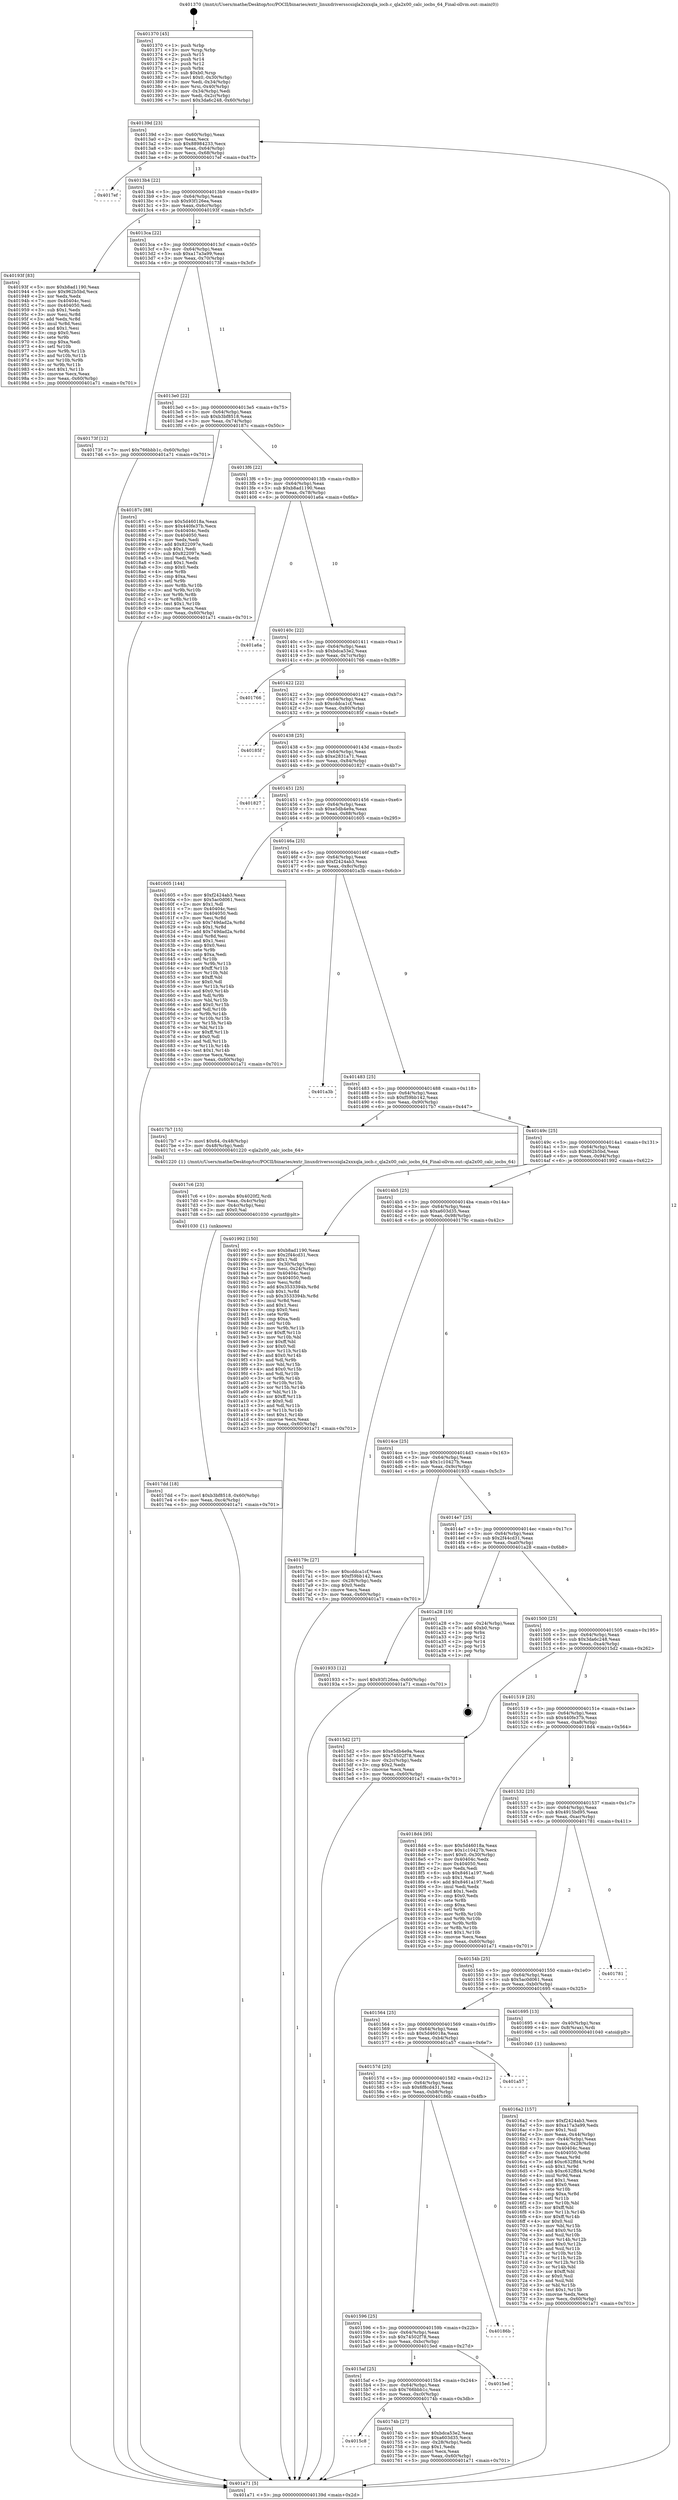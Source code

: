 digraph "0x401370" {
  label = "0x401370 (/mnt/c/Users/mathe/Desktop/tcc/POCII/binaries/extr_linuxdriversscsiqla2xxxqla_iocb.c_qla2x00_calc_iocbs_64_Final-ollvm.out::main(0))"
  labelloc = "t"
  node[shape=record]

  Entry [label="",width=0.3,height=0.3,shape=circle,fillcolor=black,style=filled]
  "0x40139d" [label="{
     0x40139d [23]\l
     | [instrs]\l
     &nbsp;&nbsp;0x40139d \<+3\>: mov -0x60(%rbp),%eax\l
     &nbsp;&nbsp;0x4013a0 \<+2\>: mov %eax,%ecx\l
     &nbsp;&nbsp;0x4013a2 \<+6\>: sub $0x88984233,%ecx\l
     &nbsp;&nbsp;0x4013a8 \<+3\>: mov %eax,-0x64(%rbp)\l
     &nbsp;&nbsp;0x4013ab \<+3\>: mov %ecx,-0x68(%rbp)\l
     &nbsp;&nbsp;0x4013ae \<+6\>: je 00000000004017ef \<main+0x47f\>\l
  }"]
  "0x4017ef" [label="{
     0x4017ef\l
  }", style=dashed]
  "0x4013b4" [label="{
     0x4013b4 [22]\l
     | [instrs]\l
     &nbsp;&nbsp;0x4013b4 \<+5\>: jmp 00000000004013b9 \<main+0x49\>\l
     &nbsp;&nbsp;0x4013b9 \<+3\>: mov -0x64(%rbp),%eax\l
     &nbsp;&nbsp;0x4013bc \<+5\>: sub $0x93f126ea,%eax\l
     &nbsp;&nbsp;0x4013c1 \<+3\>: mov %eax,-0x6c(%rbp)\l
     &nbsp;&nbsp;0x4013c4 \<+6\>: je 000000000040193f \<main+0x5cf\>\l
  }"]
  Exit [label="",width=0.3,height=0.3,shape=circle,fillcolor=black,style=filled,peripheries=2]
  "0x40193f" [label="{
     0x40193f [83]\l
     | [instrs]\l
     &nbsp;&nbsp;0x40193f \<+5\>: mov $0xb8ad1190,%eax\l
     &nbsp;&nbsp;0x401944 \<+5\>: mov $0x962b5bd,%ecx\l
     &nbsp;&nbsp;0x401949 \<+2\>: xor %edx,%edx\l
     &nbsp;&nbsp;0x40194b \<+7\>: mov 0x40404c,%esi\l
     &nbsp;&nbsp;0x401952 \<+7\>: mov 0x404050,%edi\l
     &nbsp;&nbsp;0x401959 \<+3\>: sub $0x1,%edx\l
     &nbsp;&nbsp;0x40195c \<+3\>: mov %esi,%r8d\l
     &nbsp;&nbsp;0x40195f \<+3\>: add %edx,%r8d\l
     &nbsp;&nbsp;0x401962 \<+4\>: imul %r8d,%esi\l
     &nbsp;&nbsp;0x401966 \<+3\>: and $0x1,%esi\l
     &nbsp;&nbsp;0x401969 \<+3\>: cmp $0x0,%esi\l
     &nbsp;&nbsp;0x40196c \<+4\>: sete %r9b\l
     &nbsp;&nbsp;0x401970 \<+3\>: cmp $0xa,%edi\l
     &nbsp;&nbsp;0x401973 \<+4\>: setl %r10b\l
     &nbsp;&nbsp;0x401977 \<+3\>: mov %r9b,%r11b\l
     &nbsp;&nbsp;0x40197a \<+3\>: and %r10b,%r11b\l
     &nbsp;&nbsp;0x40197d \<+3\>: xor %r10b,%r9b\l
     &nbsp;&nbsp;0x401980 \<+3\>: or %r9b,%r11b\l
     &nbsp;&nbsp;0x401983 \<+4\>: test $0x1,%r11b\l
     &nbsp;&nbsp;0x401987 \<+3\>: cmovne %ecx,%eax\l
     &nbsp;&nbsp;0x40198a \<+3\>: mov %eax,-0x60(%rbp)\l
     &nbsp;&nbsp;0x40198d \<+5\>: jmp 0000000000401a71 \<main+0x701\>\l
  }"]
  "0x4013ca" [label="{
     0x4013ca [22]\l
     | [instrs]\l
     &nbsp;&nbsp;0x4013ca \<+5\>: jmp 00000000004013cf \<main+0x5f\>\l
     &nbsp;&nbsp;0x4013cf \<+3\>: mov -0x64(%rbp),%eax\l
     &nbsp;&nbsp;0x4013d2 \<+5\>: sub $0xa17a3a99,%eax\l
     &nbsp;&nbsp;0x4013d7 \<+3\>: mov %eax,-0x70(%rbp)\l
     &nbsp;&nbsp;0x4013da \<+6\>: je 000000000040173f \<main+0x3cf\>\l
  }"]
  "0x4017dd" [label="{
     0x4017dd [18]\l
     | [instrs]\l
     &nbsp;&nbsp;0x4017dd \<+7\>: movl $0xb3bf8518,-0x60(%rbp)\l
     &nbsp;&nbsp;0x4017e4 \<+6\>: mov %eax,-0xc4(%rbp)\l
     &nbsp;&nbsp;0x4017ea \<+5\>: jmp 0000000000401a71 \<main+0x701\>\l
  }"]
  "0x40173f" [label="{
     0x40173f [12]\l
     | [instrs]\l
     &nbsp;&nbsp;0x40173f \<+7\>: movl $0x766bbb1c,-0x60(%rbp)\l
     &nbsp;&nbsp;0x401746 \<+5\>: jmp 0000000000401a71 \<main+0x701\>\l
  }"]
  "0x4013e0" [label="{
     0x4013e0 [22]\l
     | [instrs]\l
     &nbsp;&nbsp;0x4013e0 \<+5\>: jmp 00000000004013e5 \<main+0x75\>\l
     &nbsp;&nbsp;0x4013e5 \<+3\>: mov -0x64(%rbp),%eax\l
     &nbsp;&nbsp;0x4013e8 \<+5\>: sub $0xb3bf8518,%eax\l
     &nbsp;&nbsp;0x4013ed \<+3\>: mov %eax,-0x74(%rbp)\l
     &nbsp;&nbsp;0x4013f0 \<+6\>: je 000000000040187c \<main+0x50c\>\l
  }"]
  "0x4017c6" [label="{
     0x4017c6 [23]\l
     | [instrs]\l
     &nbsp;&nbsp;0x4017c6 \<+10\>: movabs $0x4020f2,%rdi\l
     &nbsp;&nbsp;0x4017d0 \<+3\>: mov %eax,-0x4c(%rbp)\l
     &nbsp;&nbsp;0x4017d3 \<+3\>: mov -0x4c(%rbp),%esi\l
     &nbsp;&nbsp;0x4017d6 \<+2\>: mov $0x0,%al\l
     &nbsp;&nbsp;0x4017d8 \<+5\>: call 0000000000401030 \<printf@plt\>\l
     | [calls]\l
     &nbsp;&nbsp;0x401030 \{1\} (unknown)\l
  }"]
  "0x40187c" [label="{
     0x40187c [88]\l
     | [instrs]\l
     &nbsp;&nbsp;0x40187c \<+5\>: mov $0x5d46018a,%eax\l
     &nbsp;&nbsp;0x401881 \<+5\>: mov $0x440fe37b,%ecx\l
     &nbsp;&nbsp;0x401886 \<+7\>: mov 0x40404c,%edx\l
     &nbsp;&nbsp;0x40188d \<+7\>: mov 0x404050,%esi\l
     &nbsp;&nbsp;0x401894 \<+2\>: mov %edx,%edi\l
     &nbsp;&nbsp;0x401896 \<+6\>: add $0x822097e,%edi\l
     &nbsp;&nbsp;0x40189c \<+3\>: sub $0x1,%edi\l
     &nbsp;&nbsp;0x40189f \<+6\>: sub $0x822097e,%edi\l
     &nbsp;&nbsp;0x4018a5 \<+3\>: imul %edi,%edx\l
     &nbsp;&nbsp;0x4018a8 \<+3\>: and $0x1,%edx\l
     &nbsp;&nbsp;0x4018ab \<+3\>: cmp $0x0,%edx\l
     &nbsp;&nbsp;0x4018ae \<+4\>: sete %r8b\l
     &nbsp;&nbsp;0x4018b2 \<+3\>: cmp $0xa,%esi\l
     &nbsp;&nbsp;0x4018b5 \<+4\>: setl %r9b\l
     &nbsp;&nbsp;0x4018b9 \<+3\>: mov %r8b,%r10b\l
     &nbsp;&nbsp;0x4018bc \<+3\>: and %r9b,%r10b\l
     &nbsp;&nbsp;0x4018bf \<+3\>: xor %r9b,%r8b\l
     &nbsp;&nbsp;0x4018c2 \<+3\>: or %r8b,%r10b\l
     &nbsp;&nbsp;0x4018c5 \<+4\>: test $0x1,%r10b\l
     &nbsp;&nbsp;0x4018c9 \<+3\>: cmovne %ecx,%eax\l
     &nbsp;&nbsp;0x4018cc \<+3\>: mov %eax,-0x60(%rbp)\l
     &nbsp;&nbsp;0x4018cf \<+5\>: jmp 0000000000401a71 \<main+0x701\>\l
  }"]
  "0x4013f6" [label="{
     0x4013f6 [22]\l
     | [instrs]\l
     &nbsp;&nbsp;0x4013f6 \<+5\>: jmp 00000000004013fb \<main+0x8b\>\l
     &nbsp;&nbsp;0x4013fb \<+3\>: mov -0x64(%rbp),%eax\l
     &nbsp;&nbsp;0x4013fe \<+5\>: sub $0xb8ad1190,%eax\l
     &nbsp;&nbsp;0x401403 \<+3\>: mov %eax,-0x78(%rbp)\l
     &nbsp;&nbsp;0x401406 \<+6\>: je 0000000000401a6a \<main+0x6fa\>\l
  }"]
  "0x4015c8" [label="{
     0x4015c8\l
  }", style=dashed]
  "0x401a6a" [label="{
     0x401a6a\l
  }", style=dashed]
  "0x40140c" [label="{
     0x40140c [22]\l
     | [instrs]\l
     &nbsp;&nbsp;0x40140c \<+5\>: jmp 0000000000401411 \<main+0xa1\>\l
     &nbsp;&nbsp;0x401411 \<+3\>: mov -0x64(%rbp),%eax\l
     &nbsp;&nbsp;0x401414 \<+5\>: sub $0xbdca53e2,%eax\l
     &nbsp;&nbsp;0x401419 \<+3\>: mov %eax,-0x7c(%rbp)\l
     &nbsp;&nbsp;0x40141c \<+6\>: je 0000000000401766 \<main+0x3f6\>\l
  }"]
  "0x40174b" [label="{
     0x40174b [27]\l
     | [instrs]\l
     &nbsp;&nbsp;0x40174b \<+5\>: mov $0xbdca53e2,%eax\l
     &nbsp;&nbsp;0x401750 \<+5\>: mov $0xa603d35,%ecx\l
     &nbsp;&nbsp;0x401755 \<+3\>: mov -0x28(%rbp),%edx\l
     &nbsp;&nbsp;0x401758 \<+3\>: cmp $0x1,%edx\l
     &nbsp;&nbsp;0x40175b \<+3\>: cmovl %ecx,%eax\l
     &nbsp;&nbsp;0x40175e \<+3\>: mov %eax,-0x60(%rbp)\l
     &nbsp;&nbsp;0x401761 \<+5\>: jmp 0000000000401a71 \<main+0x701\>\l
  }"]
  "0x401766" [label="{
     0x401766\l
  }", style=dashed]
  "0x401422" [label="{
     0x401422 [22]\l
     | [instrs]\l
     &nbsp;&nbsp;0x401422 \<+5\>: jmp 0000000000401427 \<main+0xb7\>\l
     &nbsp;&nbsp;0x401427 \<+3\>: mov -0x64(%rbp),%eax\l
     &nbsp;&nbsp;0x40142a \<+5\>: sub $0xcddca1cf,%eax\l
     &nbsp;&nbsp;0x40142f \<+3\>: mov %eax,-0x80(%rbp)\l
     &nbsp;&nbsp;0x401432 \<+6\>: je 000000000040185f \<main+0x4ef\>\l
  }"]
  "0x4015af" [label="{
     0x4015af [25]\l
     | [instrs]\l
     &nbsp;&nbsp;0x4015af \<+5\>: jmp 00000000004015b4 \<main+0x244\>\l
     &nbsp;&nbsp;0x4015b4 \<+3\>: mov -0x64(%rbp),%eax\l
     &nbsp;&nbsp;0x4015b7 \<+5\>: sub $0x766bbb1c,%eax\l
     &nbsp;&nbsp;0x4015bc \<+6\>: mov %eax,-0xc0(%rbp)\l
     &nbsp;&nbsp;0x4015c2 \<+6\>: je 000000000040174b \<main+0x3db\>\l
  }"]
  "0x40185f" [label="{
     0x40185f\l
  }", style=dashed]
  "0x401438" [label="{
     0x401438 [25]\l
     | [instrs]\l
     &nbsp;&nbsp;0x401438 \<+5\>: jmp 000000000040143d \<main+0xcd\>\l
     &nbsp;&nbsp;0x40143d \<+3\>: mov -0x64(%rbp),%eax\l
     &nbsp;&nbsp;0x401440 \<+5\>: sub $0xe2831a71,%eax\l
     &nbsp;&nbsp;0x401445 \<+6\>: mov %eax,-0x84(%rbp)\l
     &nbsp;&nbsp;0x40144b \<+6\>: je 0000000000401827 \<main+0x4b7\>\l
  }"]
  "0x4015ed" [label="{
     0x4015ed\l
  }", style=dashed]
  "0x401827" [label="{
     0x401827\l
  }", style=dashed]
  "0x401451" [label="{
     0x401451 [25]\l
     | [instrs]\l
     &nbsp;&nbsp;0x401451 \<+5\>: jmp 0000000000401456 \<main+0xe6\>\l
     &nbsp;&nbsp;0x401456 \<+3\>: mov -0x64(%rbp),%eax\l
     &nbsp;&nbsp;0x401459 \<+5\>: sub $0xe5db4e9a,%eax\l
     &nbsp;&nbsp;0x40145e \<+6\>: mov %eax,-0x88(%rbp)\l
     &nbsp;&nbsp;0x401464 \<+6\>: je 0000000000401605 \<main+0x295\>\l
  }"]
  "0x401596" [label="{
     0x401596 [25]\l
     | [instrs]\l
     &nbsp;&nbsp;0x401596 \<+5\>: jmp 000000000040159b \<main+0x22b\>\l
     &nbsp;&nbsp;0x40159b \<+3\>: mov -0x64(%rbp),%eax\l
     &nbsp;&nbsp;0x40159e \<+5\>: sub $0x74502f78,%eax\l
     &nbsp;&nbsp;0x4015a3 \<+6\>: mov %eax,-0xbc(%rbp)\l
     &nbsp;&nbsp;0x4015a9 \<+6\>: je 00000000004015ed \<main+0x27d\>\l
  }"]
  "0x401605" [label="{
     0x401605 [144]\l
     | [instrs]\l
     &nbsp;&nbsp;0x401605 \<+5\>: mov $0xf2424ab3,%eax\l
     &nbsp;&nbsp;0x40160a \<+5\>: mov $0x5ac0d061,%ecx\l
     &nbsp;&nbsp;0x40160f \<+2\>: mov $0x1,%dl\l
     &nbsp;&nbsp;0x401611 \<+7\>: mov 0x40404c,%esi\l
     &nbsp;&nbsp;0x401618 \<+7\>: mov 0x404050,%edi\l
     &nbsp;&nbsp;0x40161f \<+3\>: mov %esi,%r8d\l
     &nbsp;&nbsp;0x401622 \<+7\>: sub $0x749dad2a,%r8d\l
     &nbsp;&nbsp;0x401629 \<+4\>: sub $0x1,%r8d\l
     &nbsp;&nbsp;0x40162d \<+7\>: add $0x749dad2a,%r8d\l
     &nbsp;&nbsp;0x401634 \<+4\>: imul %r8d,%esi\l
     &nbsp;&nbsp;0x401638 \<+3\>: and $0x1,%esi\l
     &nbsp;&nbsp;0x40163b \<+3\>: cmp $0x0,%esi\l
     &nbsp;&nbsp;0x40163e \<+4\>: sete %r9b\l
     &nbsp;&nbsp;0x401642 \<+3\>: cmp $0xa,%edi\l
     &nbsp;&nbsp;0x401645 \<+4\>: setl %r10b\l
     &nbsp;&nbsp;0x401649 \<+3\>: mov %r9b,%r11b\l
     &nbsp;&nbsp;0x40164c \<+4\>: xor $0xff,%r11b\l
     &nbsp;&nbsp;0x401650 \<+3\>: mov %r10b,%bl\l
     &nbsp;&nbsp;0x401653 \<+3\>: xor $0xff,%bl\l
     &nbsp;&nbsp;0x401656 \<+3\>: xor $0x0,%dl\l
     &nbsp;&nbsp;0x401659 \<+3\>: mov %r11b,%r14b\l
     &nbsp;&nbsp;0x40165c \<+4\>: and $0x0,%r14b\l
     &nbsp;&nbsp;0x401660 \<+3\>: and %dl,%r9b\l
     &nbsp;&nbsp;0x401663 \<+3\>: mov %bl,%r15b\l
     &nbsp;&nbsp;0x401666 \<+4\>: and $0x0,%r15b\l
     &nbsp;&nbsp;0x40166a \<+3\>: and %dl,%r10b\l
     &nbsp;&nbsp;0x40166d \<+3\>: or %r9b,%r14b\l
     &nbsp;&nbsp;0x401670 \<+3\>: or %r10b,%r15b\l
     &nbsp;&nbsp;0x401673 \<+3\>: xor %r15b,%r14b\l
     &nbsp;&nbsp;0x401676 \<+3\>: or %bl,%r11b\l
     &nbsp;&nbsp;0x401679 \<+4\>: xor $0xff,%r11b\l
     &nbsp;&nbsp;0x40167d \<+3\>: or $0x0,%dl\l
     &nbsp;&nbsp;0x401680 \<+3\>: and %dl,%r11b\l
     &nbsp;&nbsp;0x401683 \<+3\>: or %r11b,%r14b\l
     &nbsp;&nbsp;0x401686 \<+4\>: test $0x1,%r14b\l
     &nbsp;&nbsp;0x40168a \<+3\>: cmovne %ecx,%eax\l
     &nbsp;&nbsp;0x40168d \<+3\>: mov %eax,-0x60(%rbp)\l
     &nbsp;&nbsp;0x401690 \<+5\>: jmp 0000000000401a71 \<main+0x701\>\l
  }"]
  "0x40146a" [label="{
     0x40146a [25]\l
     | [instrs]\l
     &nbsp;&nbsp;0x40146a \<+5\>: jmp 000000000040146f \<main+0xff\>\l
     &nbsp;&nbsp;0x40146f \<+3\>: mov -0x64(%rbp),%eax\l
     &nbsp;&nbsp;0x401472 \<+5\>: sub $0xf2424ab3,%eax\l
     &nbsp;&nbsp;0x401477 \<+6\>: mov %eax,-0x8c(%rbp)\l
     &nbsp;&nbsp;0x40147d \<+6\>: je 0000000000401a3b \<main+0x6cb\>\l
  }"]
  "0x40186b" [label="{
     0x40186b\l
  }", style=dashed]
  "0x401a3b" [label="{
     0x401a3b\l
  }", style=dashed]
  "0x401483" [label="{
     0x401483 [25]\l
     | [instrs]\l
     &nbsp;&nbsp;0x401483 \<+5\>: jmp 0000000000401488 \<main+0x118\>\l
     &nbsp;&nbsp;0x401488 \<+3\>: mov -0x64(%rbp),%eax\l
     &nbsp;&nbsp;0x40148b \<+5\>: sub $0xf59bb142,%eax\l
     &nbsp;&nbsp;0x401490 \<+6\>: mov %eax,-0x90(%rbp)\l
     &nbsp;&nbsp;0x401496 \<+6\>: je 00000000004017b7 \<main+0x447\>\l
  }"]
  "0x40157d" [label="{
     0x40157d [25]\l
     | [instrs]\l
     &nbsp;&nbsp;0x40157d \<+5\>: jmp 0000000000401582 \<main+0x212\>\l
     &nbsp;&nbsp;0x401582 \<+3\>: mov -0x64(%rbp),%eax\l
     &nbsp;&nbsp;0x401585 \<+5\>: sub $0x6f8cd431,%eax\l
     &nbsp;&nbsp;0x40158a \<+6\>: mov %eax,-0xb8(%rbp)\l
     &nbsp;&nbsp;0x401590 \<+6\>: je 000000000040186b \<main+0x4fb\>\l
  }"]
  "0x4017b7" [label="{
     0x4017b7 [15]\l
     | [instrs]\l
     &nbsp;&nbsp;0x4017b7 \<+7\>: movl $0x64,-0x48(%rbp)\l
     &nbsp;&nbsp;0x4017be \<+3\>: mov -0x48(%rbp),%edi\l
     &nbsp;&nbsp;0x4017c1 \<+5\>: call 0000000000401220 \<qla2x00_calc_iocbs_64\>\l
     | [calls]\l
     &nbsp;&nbsp;0x401220 \{1\} (/mnt/c/Users/mathe/Desktop/tcc/POCII/binaries/extr_linuxdriversscsiqla2xxxqla_iocb.c_qla2x00_calc_iocbs_64_Final-ollvm.out::qla2x00_calc_iocbs_64)\l
  }"]
  "0x40149c" [label="{
     0x40149c [25]\l
     | [instrs]\l
     &nbsp;&nbsp;0x40149c \<+5\>: jmp 00000000004014a1 \<main+0x131\>\l
     &nbsp;&nbsp;0x4014a1 \<+3\>: mov -0x64(%rbp),%eax\l
     &nbsp;&nbsp;0x4014a4 \<+5\>: sub $0x962b5bd,%eax\l
     &nbsp;&nbsp;0x4014a9 \<+6\>: mov %eax,-0x94(%rbp)\l
     &nbsp;&nbsp;0x4014af \<+6\>: je 0000000000401992 \<main+0x622\>\l
  }"]
  "0x401a57" [label="{
     0x401a57\l
  }", style=dashed]
  "0x401992" [label="{
     0x401992 [150]\l
     | [instrs]\l
     &nbsp;&nbsp;0x401992 \<+5\>: mov $0xb8ad1190,%eax\l
     &nbsp;&nbsp;0x401997 \<+5\>: mov $0x2f44cd31,%ecx\l
     &nbsp;&nbsp;0x40199c \<+2\>: mov $0x1,%dl\l
     &nbsp;&nbsp;0x40199e \<+3\>: mov -0x30(%rbp),%esi\l
     &nbsp;&nbsp;0x4019a1 \<+3\>: mov %esi,-0x24(%rbp)\l
     &nbsp;&nbsp;0x4019a4 \<+7\>: mov 0x40404c,%esi\l
     &nbsp;&nbsp;0x4019ab \<+7\>: mov 0x404050,%edi\l
     &nbsp;&nbsp;0x4019b2 \<+3\>: mov %esi,%r8d\l
     &nbsp;&nbsp;0x4019b5 \<+7\>: add $0x3533394b,%r8d\l
     &nbsp;&nbsp;0x4019bc \<+4\>: sub $0x1,%r8d\l
     &nbsp;&nbsp;0x4019c0 \<+7\>: sub $0x3533394b,%r8d\l
     &nbsp;&nbsp;0x4019c7 \<+4\>: imul %r8d,%esi\l
     &nbsp;&nbsp;0x4019cb \<+3\>: and $0x1,%esi\l
     &nbsp;&nbsp;0x4019ce \<+3\>: cmp $0x0,%esi\l
     &nbsp;&nbsp;0x4019d1 \<+4\>: sete %r9b\l
     &nbsp;&nbsp;0x4019d5 \<+3\>: cmp $0xa,%edi\l
     &nbsp;&nbsp;0x4019d8 \<+4\>: setl %r10b\l
     &nbsp;&nbsp;0x4019dc \<+3\>: mov %r9b,%r11b\l
     &nbsp;&nbsp;0x4019df \<+4\>: xor $0xff,%r11b\l
     &nbsp;&nbsp;0x4019e3 \<+3\>: mov %r10b,%bl\l
     &nbsp;&nbsp;0x4019e6 \<+3\>: xor $0xff,%bl\l
     &nbsp;&nbsp;0x4019e9 \<+3\>: xor $0x0,%dl\l
     &nbsp;&nbsp;0x4019ec \<+3\>: mov %r11b,%r14b\l
     &nbsp;&nbsp;0x4019ef \<+4\>: and $0x0,%r14b\l
     &nbsp;&nbsp;0x4019f3 \<+3\>: and %dl,%r9b\l
     &nbsp;&nbsp;0x4019f6 \<+3\>: mov %bl,%r15b\l
     &nbsp;&nbsp;0x4019f9 \<+4\>: and $0x0,%r15b\l
     &nbsp;&nbsp;0x4019fd \<+3\>: and %dl,%r10b\l
     &nbsp;&nbsp;0x401a00 \<+3\>: or %r9b,%r14b\l
     &nbsp;&nbsp;0x401a03 \<+3\>: or %r10b,%r15b\l
     &nbsp;&nbsp;0x401a06 \<+3\>: xor %r15b,%r14b\l
     &nbsp;&nbsp;0x401a09 \<+3\>: or %bl,%r11b\l
     &nbsp;&nbsp;0x401a0c \<+4\>: xor $0xff,%r11b\l
     &nbsp;&nbsp;0x401a10 \<+3\>: or $0x0,%dl\l
     &nbsp;&nbsp;0x401a13 \<+3\>: and %dl,%r11b\l
     &nbsp;&nbsp;0x401a16 \<+3\>: or %r11b,%r14b\l
     &nbsp;&nbsp;0x401a19 \<+4\>: test $0x1,%r14b\l
     &nbsp;&nbsp;0x401a1d \<+3\>: cmovne %ecx,%eax\l
     &nbsp;&nbsp;0x401a20 \<+3\>: mov %eax,-0x60(%rbp)\l
     &nbsp;&nbsp;0x401a23 \<+5\>: jmp 0000000000401a71 \<main+0x701\>\l
  }"]
  "0x4014b5" [label="{
     0x4014b5 [25]\l
     | [instrs]\l
     &nbsp;&nbsp;0x4014b5 \<+5\>: jmp 00000000004014ba \<main+0x14a\>\l
     &nbsp;&nbsp;0x4014ba \<+3\>: mov -0x64(%rbp),%eax\l
     &nbsp;&nbsp;0x4014bd \<+5\>: sub $0xa603d35,%eax\l
     &nbsp;&nbsp;0x4014c2 \<+6\>: mov %eax,-0x98(%rbp)\l
     &nbsp;&nbsp;0x4014c8 \<+6\>: je 000000000040179c \<main+0x42c\>\l
  }"]
  "0x4016a2" [label="{
     0x4016a2 [157]\l
     | [instrs]\l
     &nbsp;&nbsp;0x4016a2 \<+5\>: mov $0xf2424ab3,%ecx\l
     &nbsp;&nbsp;0x4016a7 \<+5\>: mov $0xa17a3a99,%edx\l
     &nbsp;&nbsp;0x4016ac \<+3\>: mov $0x1,%sil\l
     &nbsp;&nbsp;0x4016af \<+3\>: mov %eax,-0x44(%rbp)\l
     &nbsp;&nbsp;0x4016b2 \<+3\>: mov -0x44(%rbp),%eax\l
     &nbsp;&nbsp;0x4016b5 \<+3\>: mov %eax,-0x28(%rbp)\l
     &nbsp;&nbsp;0x4016b8 \<+7\>: mov 0x40404c,%eax\l
     &nbsp;&nbsp;0x4016bf \<+8\>: mov 0x404050,%r8d\l
     &nbsp;&nbsp;0x4016c7 \<+3\>: mov %eax,%r9d\l
     &nbsp;&nbsp;0x4016ca \<+7\>: add $0xc632ffd4,%r9d\l
     &nbsp;&nbsp;0x4016d1 \<+4\>: sub $0x1,%r9d\l
     &nbsp;&nbsp;0x4016d5 \<+7\>: sub $0xc632ffd4,%r9d\l
     &nbsp;&nbsp;0x4016dc \<+4\>: imul %r9d,%eax\l
     &nbsp;&nbsp;0x4016e0 \<+3\>: and $0x1,%eax\l
     &nbsp;&nbsp;0x4016e3 \<+3\>: cmp $0x0,%eax\l
     &nbsp;&nbsp;0x4016e6 \<+4\>: sete %r10b\l
     &nbsp;&nbsp;0x4016ea \<+4\>: cmp $0xa,%r8d\l
     &nbsp;&nbsp;0x4016ee \<+4\>: setl %r11b\l
     &nbsp;&nbsp;0x4016f2 \<+3\>: mov %r10b,%bl\l
     &nbsp;&nbsp;0x4016f5 \<+3\>: xor $0xff,%bl\l
     &nbsp;&nbsp;0x4016f8 \<+3\>: mov %r11b,%r14b\l
     &nbsp;&nbsp;0x4016fb \<+4\>: xor $0xff,%r14b\l
     &nbsp;&nbsp;0x4016ff \<+4\>: xor $0x0,%sil\l
     &nbsp;&nbsp;0x401703 \<+3\>: mov %bl,%r15b\l
     &nbsp;&nbsp;0x401706 \<+4\>: and $0x0,%r15b\l
     &nbsp;&nbsp;0x40170a \<+3\>: and %sil,%r10b\l
     &nbsp;&nbsp;0x40170d \<+3\>: mov %r14b,%r12b\l
     &nbsp;&nbsp;0x401710 \<+4\>: and $0x0,%r12b\l
     &nbsp;&nbsp;0x401714 \<+3\>: and %sil,%r11b\l
     &nbsp;&nbsp;0x401717 \<+3\>: or %r10b,%r15b\l
     &nbsp;&nbsp;0x40171a \<+3\>: or %r11b,%r12b\l
     &nbsp;&nbsp;0x40171d \<+3\>: xor %r12b,%r15b\l
     &nbsp;&nbsp;0x401720 \<+3\>: or %r14b,%bl\l
     &nbsp;&nbsp;0x401723 \<+3\>: xor $0xff,%bl\l
     &nbsp;&nbsp;0x401726 \<+4\>: or $0x0,%sil\l
     &nbsp;&nbsp;0x40172a \<+3\>: and %sil,%bl\l
     &nbsp;&nbsp;0x40172d \<+3\>: or %bl,%r15b\l
     &nbsp;&nbsp;0x401730 \<+4\>: test $0x1,%r15b\l
     &nbsp;&nbsp;0x401734 \<+3\>: cmovne %edx,%ecx\l
     &nbsp;&nbsp;0x401737 \<+3\>: mov %ecx,-0x60(%rbp)\l
     &nbsp;&nbsp;0x40173a \<+5\>: jmp 0000000000401a71 \<main+0x701\>\l
  }"]
  "0x40179c" [label="{
     0x40179c [27]\l
     | [instrs]\l
     &nbsp;&nbsp;0x40179c \<+5\>: mov $0xcddca1cf,%eax\l
     &nbsp;&nbsp;0x4017a1 \<+5\>: mov $0xf59bb142,%ecx\l
     &nbsp;&nbsp;0x4017a6 \<+3\>: mov -0x28(%rbp),%edx\l
     &nbsp;&nbsp;0x4017a9 \<+3\>: cmp $0x0,%edx\l
     &nbsp;&nbsp;0x4017ac \<+3\>: cmove %ecx,%eax\l
     &nbsp;&nbsp;0x4017af \<+3\>: mov %eax,-0x60(%rbp)\l
     &nbsp;&nbsp;0x4017b2 \<+5\>: jmp 0000000000401a71 \<main+0x701\>\l
  }"]
  "0x4014ce" [label="{
     0x4014ce [25]\l
     | [instrs]\l
     &nbsp;&nbsp;0x4014ce \<+5\>: jmp 00000000004014d3 \<main+0x163\>\l
     &nbsp;&nbsp;0x4014d3 \<+3\>: mov -0x64(%rbp),%eax\l
     &nbsp;&nbsp;0x4014d6 \<+5\>: sub $0x1c10427b,%eax\l
     &nbsp;&nbsp;0x4014db \<+6\>: mov %eax,-0x9c(%rbp)\l
     &nbsp;&nbsp;0x4014e1 \<+6\>: je 0000000000401933 \<main+0x5c3\>\l
  }"]
  "0x401564" [label="{
     0x401564 [25]\l
     | [instrs]\l
     &nbsp;&nbsp;0x401564 \<+5\>: jmp 0000000000401569 \<main+0x1f9\>\l
     &nbsp;&nbsp;0x401569 \<+3\>: mov -0x64(%rbp),%eax\l
     &nbsp;&nbsp;0x40156c \<+5\>: sub $0x5d46018a,%eax\l
     &nbsp;&nbsp;0x401571 \<+6\>: mov %eax,-0xb4(%rbp)\l
     &nbsp;&nbsp;0x401577 \<+6\>: je 0000000000401a57 \<main+0x6e7\>\l
  }"]
  "0x401933" [label="{
     0x401933 [12]\l
     | [instrs]\l
     &nbsp;&nbsp;0x401933 \<+7\>: movl $0x93f126ea,-0x60(%rbp)\l
     &nbsp;&nbsp;0x40193a \<+5\>: jmp 0000000000401a71 \<main+0x701\>\l
  }"]
  "0x4014e7" [label="{
     0x4014e7 [25]\l
     | [instrs]\l
     &nbsp;&nbsp;0x4014e7 \<+5\>: jmp 00000000004014ec \<main+0x17c\>\l
     &nbsp;&nbsp;0x4014ec \<+3\>: mov -0x64(%rbp),%eax\l
     &nbsp;&nbsp;0x4014ef \<+5\>: sub $0x2f44cd31,%eax\l
     &nbsp;&nbsp;0x4014f4 \<+6\>: mov %eax,-0xa0(%rbp)\l
     &nbsp;&nbsp;0x4014fa \<+6\>: je 0000000000401a28 \<main+0x6b8\>\l
  }"]
  "0x401695" [label="{
     0x401695 [13]\l
     | [instrs]\l
     &nbsp;&nbsp;0x401695 \<+4\>: mov -0x40(%rbp),%rax\l
     &nbsp;&nbsp;0x401699 \<+4\>: mov 0x8(%rax),%rdi\l
     &nbsp;&nbsp;0x40169d \<+5\>: call 0000000000401040 \<atoi@plt\>\l
     | [calls]\l
     &nbsp;&nbsp;0x401040 \{1\} (unknown)\l
  }"]
  "0x401a28" [label="{
     0x401a28 [19]\l
     | [instrs]\l
     &nbsp;&nbsp;0x401a28 \<+3\>: mov -0x24(%rbp),%eax\l
     &nbsp;&nbsp;0x401a2b \<+7\>: add $0xb0,%rsp\l
     &nbsp;&nbsp;0x401a32 \<+1\>: pop %rbx\l
     &nbsp;&nbsp;0x401a33 \<+2\>: pop %r12\l
     &nbsp;&nbsp;0x401a35 \<+2\>: pop %r14\l
     &nbsp;&nbsp;0x401a37 \<+2\>: pop %r15\l
     &nbsp;&nbsp;0x401a39 \<+1\>: pop %rbp\l
     &nbsp;&nbsp;0x401a3a \<+1\>: ret\l
  }"]
  "0x401500" [label="{
     0x401500 [25]\l
     | [instrs]\l
     &nbsp;&nbsp;0x401500 \<+5\>: jmp 0000000000401505 \<main+0x195\>\l
     &nbsp;&nbsp;0x401505 \<+3\>: mov -0x64(%rbp),%eax\l
     &nbsp;&nbsp;0x401508 \<+5\>: sub $0x3da6c248,%eax\l
     &nbsp;&nbsp;0x40150d \<+6\>: mov %eax,-0xa4(%rbp)\l
     &nbsp;&nbsp;0x401513 \<+6\>: je 00000000004015d2 \<main+0x262\>\l
  }"]
  "0x40154b" [label="{
     0x40154b [25]\l
     | [instrs]\l
     &nbsp;&nbsp;0x40154b \<+5\>: jmp 0000000000401550 \<main+0x1e0\>\l
     &nbsp;&nbsp;0x401550 \<+3\>: mov -0x64(%rbp),%eax\l
     &nbsp;&nbsp;0x401553 \<+5\>: sub $0x5ac0d061,%eax\l
     &nbsp;&nbsp;0x401558 \<+6\>: mov %eax,-0xb0(%rbp)\l
     &nbsp;&nbsp;0x40155e \<+6\>: je 0000000000401695 \<main+0x325\>\l
  }"]
  "0x4015d2" [label="{
     0x4015d2 [27]\l
     | [instrs]\l
     &nbsp;&nbsp;0x4015d2 \<+5\>: mov $0xe5db4e9a,%eax\l
     &nbsp;&nbsp;0x4015d7 \<+5\>: mov $0x74502f78,%ecx\l
     &nbsp;&nbsp;0x4015dc \<+3\>: mov -0x2c(%rbp),%edx\l
     &nbsp;&nbsp;0x4015df \<+3\>: cmp $0x2,%edx\l
     &nbsp;&nbsp;0x4015e2 \<+3\>: cmovne %ecx,%eax\l
     &nbsp;&nbsp;0x4015e5 \<+3\>: mov %eax,-0x60(%rbp)\l
     &nbsp;&nbsp;0x4015e8 \<+5\>: jmp 0000000000401a71 \<main+0x701\>\l
  }"]
  "0x401519" [label="{
     0x401519 [25]\l
     | [instrs]\l
     &nbsp;&nbsp;0x401519 \<+5\>: jmp 000000000040151e \<main+0x1ae\>\l
     &nbsp;&nbsp;0x40151e \<+3\>: mov -0x64(%rbp),%eax\l
     &nbsp;&nbsp;0x401521 \<+5\>: sub $0x440fe37b,%eax\l
     &nbsp;&nbsp;0x401526 \<+6\>: mov %eax,-0xa8(%rbp)\l
     &nbsp;&nbsp;0x40152c \<+6\>: je 00000000004018d4 \<main+0x564\>\l
  }"]
  "0x401a71" [label="{
     0x401a71 [5]\l
     | [instrs]\l
     &nbsp;&nbsp;0x401a71 \<+5\>: jmp 000000000040139d \<main+0x2d\>\l
  }"]
  "0x401370" [label="{
     0x401370 [45]\l
     | [instrs]\l
     &nbsp;&nbsp;0x401370 \<+1\>: push %rbp\l
     &nbsp;&nbsp;0x401371 \<+3\>: mov %rsp,%rbp\l
     &nbsp;&nbsp;0x401374 \<+2\>: push %r15\l
     &nbsp;&nbsp;0x401376 \<+2\>: push %r14\l
     &nbsp;&nbsp;0x401378 \<+2\>: push %r12\l
     &nbsp;&nbsp;0x40137a \<+1\>: push %rbx\l
     &nbsp;&nbsp;0x40137b \<+7\>: sub $0xb0,%rsp\l
     &nbsp;&nbsp;0x401382 \<+7\>: movl $0x0,-0x30(%rbp)\l
     &nbsp;&nbsp;0x401389 \<+3\>: mov %edi,-0x34(%rbp)\l
     &nbsp;&nbsp;0x40138c \<+4\>: mov %rsi,-0x40(%rbp)\l
     &nbsp;&nbsp;0x401390 \<+3\>: mov -0x34(%rbp),%edi\l
     &nbsp;&nbsp;0x401393 \<+3\>: mov %edi,-0x2c(%rbp)\l
     &nbsp;&nbsp;0x401396 \<+7\>: movl $0x3da6c248,-0x60(%rbp)\l
  }"]
  "0x401781" [label="{
     0x401781\l
  }", style=dashed]
  "0x4018d4" [label="{
     0x4018d4 [95]\l
     | [instrs]\l
     &nbsp;&nbsp;0x4018d4 \<+5\>: mov $0x5d46018a,%eax\l
     &nbsp;&nbsp;0x4018d9 \<+5\>: mov $0x1c10427b,%ecx\l
     &nbsp;&nbsp;0x4018de \<+7\>: movl $0x0,-0x30(%rbp)\l
     &nbsp;&nbsp;0x4018e5 \<+7\>: mov 0x40404c,%edx\l
     &nbsp;&nbsp;0x4018ec \<+7\>: mov 0x404050,%esi\l
     &nbsp;&nbsp;0x4018f3 \<+2\>: mov %edx,%edi\l
     &nbsp;&nbsp;0x4018f5 \<+6\>: sub $0x8461a197,%edi\l
     &nbsp;&nbsp;0x4018fb \<+3\>: sub $0x1,%edi\l
     &nbsp;&nbsp;0x4018fe \<+6\>: add $0x8461a197,%edi\l
     &nbsp;&nbsp;0x401904 \<+3\>: imul %edi,%edx\l
     &nbsp;&nbsp;0x401907 \<+3\>: and $0x1,%edx\l
     &nbsp;&nbsp;0x40190a \<+3\>: cmp $0x0,%edx\l
     &nbsp;&nbsp;0x40190d \<+4\>: sete %r8b\l
     &nbsp;&nbsp;0x401911 \<+3\>: cmp $0xa,%esi\l
     &nbsp;&nbsp;0x401914 \<+4\>: setl %r9b\l
     &nbsp;&nbsp;0x401918 \<+3\>: mov %r8b,%r10b\l
     &nbsp;&nbsp;0x40191b \<+3\>: and %r9b,%r10b\l
     &nbsp;&nbsp;0x40191e \<+3\>: xor %r9b,%r8b\l
     &nbsp;&nbsp;0x401921 \<+3\>: or %r8b,%r10b\l
     &nbsp;&nbsp;0x401924 \<+4\>: test $0x1,%r10b\l
     &nbsp;&nbsp;0x401928 \<+3\>: cmovne %ecx,%eax\l
     &nbsp;&nbsp;0x40192b \<+3\>: mov %eax,-0x60(%rbp)\l
     &nbsp;&nbsp;0x40192e \<+5\>: jmp 0000000000401a71 \<main+0x701\>\l
  }"]
  "0x401532" [label="{
     0x401532 [25]\l
     | [instrs]\l
     &nbsp;&nbsp;0x401532 \<+5\>: jmp 0000000000401537 \<main+0x1c7\>\l
     &nbsp;&nbsp;0x401537 \<+3\>: mov -0x64(%rbp),%eax\l
     &nbsp;&nbsp;0x40153a \<+5\>: sub $0x4915bd95,%eax\l
     &nbsp;&nbsp;0x40153f \<+6\>: mov %eax,-0xac(%rbp)\l
     &nbsp;&nbsp;0x401545 \<+6\>: je 0000000000401781 \<main+0x411\>\l
  }"]
  Entry -> "0x401370" [label=" 1"]
  "0x40139d" -> "0x4017ef" [label=" 0"]
  "0x40139d" -> "0x4013b4" [label=" 13"]
  "0x401a28" -> Exit [label=" 1"]
  "0x4013b4" -> "0x40193f" [label=" 1"]
  "0x4013b4" -> "0x4013ca" [label=" 12"]
  "0x401992" -> "0x401a71" [label=" 1"]
  "0x4013ca" -> "0x40173f" [label=" 1"]
  "0x4013ca" -> "0x4013e0" [label=" 11"]
  "0x40193f" -> "0x401a71" [label=" 1"]
  "0x4013e0" -> "0x40187c" [label=" 1"]
  "0x4013e0" -> "0x4013f6" [label=" 10"]
  "0x401933" -> "0x401a71" [label=" 1"]
  "0x4013f6" -> "0x401a6a" [label=" 0"]
  "0x4013f6" -> "0x40140c" [label=" 10"]
  "0x4018d4" -> "0x401a71" [label=" 1"]
  "0x40140c" -> "0x401766" [label=" 0"]
  "0x40140c" -> "0x401422" [label=" 10"]
  "0x40187c" -> "0x401a71" [label=" 1"]
  "0x401422" -> "0x40185f" [label=" 0"]
  "0x401422" -> "0x401438" [label=" 10"]
  "0x4017c6" -> "0x4017dd" [label=" 1"]
  "0x401438" -> "0x401827" [label=" 0"]
  "0x401438" -> "0x401451" [label=" 10"]
  "0x4017b7" -> "0x4017c6" [label=" 1"]
  "0x401451" -> "0x401605" [label=" 1"]
  "0x401451" -> "0x40146a" [label=" 9"]
  "0x40174b" -> "0x401a71" [label=" 1"]
  "0x40146a" -> "0x401a3b" [label=" 0"]
  "0x40146a" -> "0x401483" [label=" 9"]
  "0x4015af" -> "0x4015c8" [label=" 0"]
  "0x401483" -> "0x4017b7" [label=" 1"]
  "0x401483" -> "0x40149c" [label=" 8"]
  "0x4017dd" -> "0x401a71" [label=" 1"]
  "0x40149c" -> "0x401992" [label=" 1"]
  "0x40149c" -> "0x4014b5" [label=" 7"]
  "0x401596" -> "0x4015af" [label=" 1"]
  "0x4014b5" -> "0x40179c" [label=" 1"]
  "0x4014b5" -> "0x4014ce" [label=" 6"]
  "0x40179c" -> "0x401a71" [label=" 1"]
  "0x4014ce" -> "0x401933" [label=" 1"]
  "0x4014ce" -> "0x4014e7" [label=" 5"]
  "0x40157d" -> "0x401596" [label=" 1"]
  "0x4014e7" -> "0x401a28" [label=" 1"]
  "0x4014e7" -> "0x401500" [label=" 4"]
  "0x40157d" -> "0x40186b" [label=" 0"]
  "0x401500" -> "0x4015d2" [label=" 1"]
  "0x401500" -> "0x401519" [label=" 3"]
  "0x4015d2" -> "0x401a71" [label=" 1"]
  "0x401370" -> "0x40139d" [label=" 1"]
  "0x401a71" -> "0x40139d" [label=" 12"]
  "0x401605" -> "0x401a71" [label=" 1"]
  "0x401564" -> "0x40157d" [label=" 1"]
  "0x401519" -> "0x4018d4" [label=" 1"]
  "0x401519" -> "0x401532" [label=" 2"]
  "0x401564" -> "0x401a57" [label=" 0"]
  "0x401532" -> "0x401781" [label=" 0"]
  "0x401532" -> "0x40154b" [label=" 2"]
  "0x4015af" -> "0x40174b" [label=" 1"]
  "0x40154b" -> "0x401695" [label=" 1"]
  "0x40154b" -> "0x401564" [label=" 1"]
  "0x401695" -> "0x4016a2" [label=" 1"]
  "0x4016a2" -> "0x401a71" [label=" 1"]
  "0x40173f" -> "0x401a71" [label=" 1"]
  "0x401596" -> "0x4015ed" [label=" 0"]
}
